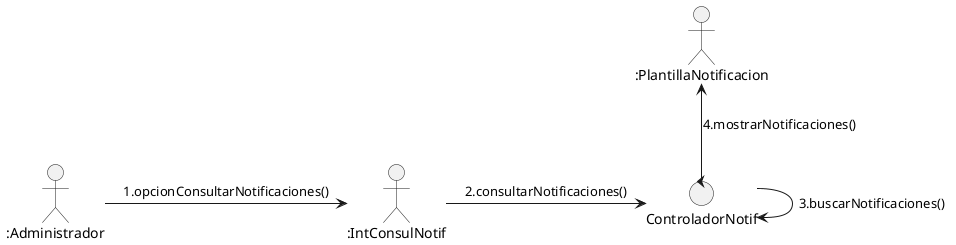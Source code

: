 @startuml
    allow_mixing
    actor ":Administrador" as admin
    boundary ":IntConsulNotif" as intConsulNotif
    control "ControladorNotif" as ctrlNotif
    collections ":PlantillaNotificacion" as plantiList
    

    admin -> intConsulNotif : "1.opcionConsultarNotificaciones()"
    intConsulNotif -> ctrlNotif : "2.consultarNotificaciones()"
    ctrlNotif -> ctrlNotif : "3.buscarNotificaciones()"
    ctrlNotif -up-> plantiList : "4.mostrarNotificaciones()"
    

@enduml
